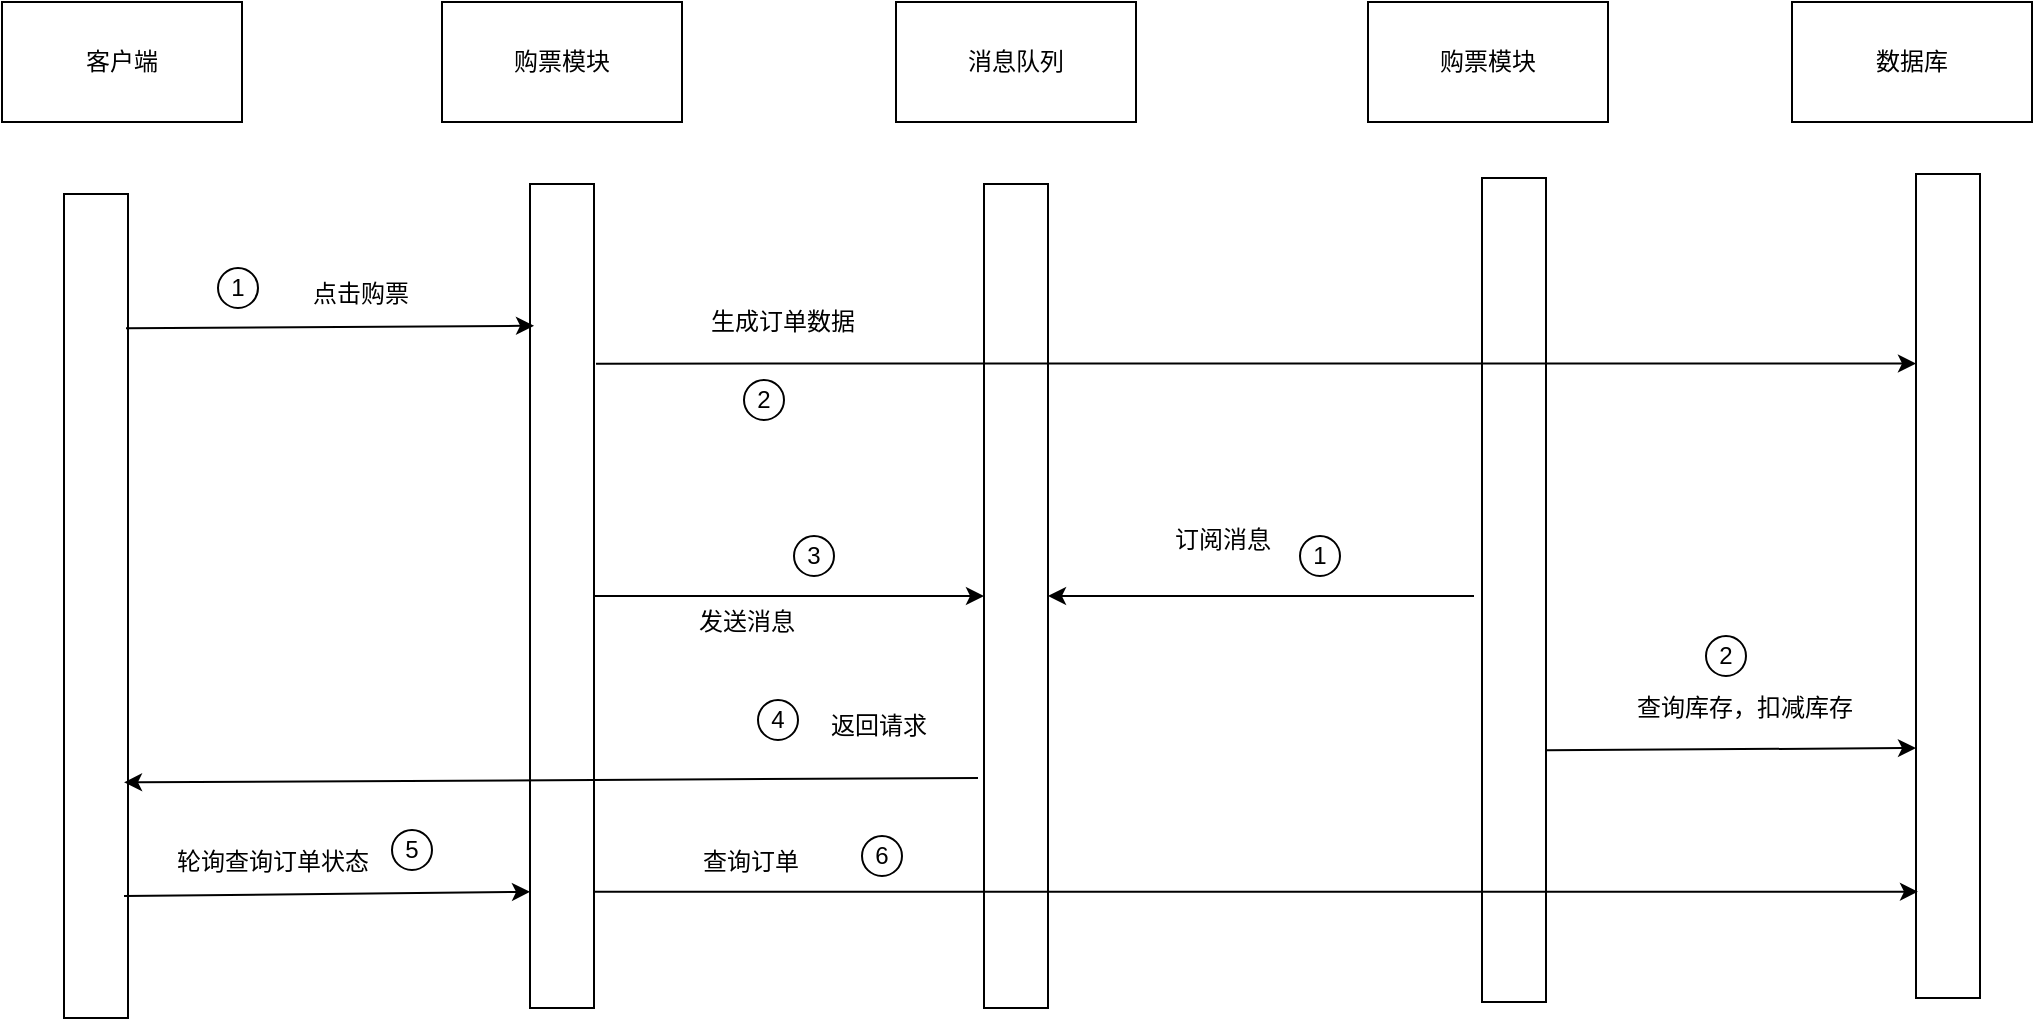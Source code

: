 <mxfile version="24.4.4" type="github">
  <diagram name="第 1 页" id="W0drtE2ihhGAUNaYnv2-">
    <mxGraphModel dx="1434" dy="780" grid="0" gridSize="10" guides="1" tooltips="1" connect="1" arrows="1" fold="1" page="1" pageScale="1" pageWidth="3300" pageHeight="4681" math="0" shadow="0">
      <root>
        <mxCell id="0" />
        <mxCell id="1" parent="0" />
        <mxCell id="4cc2B-LWFiASYZnlWl1w-7" value="" style="endArrow=classic;html=1;rounded=0;entryX=1;entryY=0.5;entryDx=0;entryDy=0;" edge="1" parent="1">
          <mxGeometry width="50" height="50" relative="1" as="geometry">
            <mxPoint x="616" y="437" as="sourcePoint" />
            <mxPoint x="616" y="437" as="targetPoint" />
          </mxGeometry>
        </mxCell>
        <mxCell id="4cc2B-LWFiASYZnlWl1w-13" value="客户端" style="rounded=0;whiteSpace=wrap;html=1;" vertex="1" parent="1">
          <mxGeometry x="492" y="188" width="120" height="60" as="geometry" />
        </mxCell>
        <mxCell id="4cc2B-LWFiASYZnlWl1w-14" value="购票模块" style="rounded=0;whiteSpace=wrap;html=1;" vertex="1" parent="1">
          <mxGeometry x="712" y="188" width="120" height="60" as="geometry" />
        </mxCell>
        <mxCell id="4cc2B-LWFiASYZnlWl1w-15" value="" style="rounded=0;whiteSpace=wrap;html=1;" vertex="1" parent="1">
          <mxGeometry x="523" y="284" width="32" height="412" as="geometry" />
        </mxCell>
        <mxCell id="4cc2B-LWFiASYZnlWl1w-16" value="" style="rounded=0;whiteSpace=wrap;html=1;" vertex="1" parent="1">
          <mxGeometry x="756" y="279" width="32" height="412" as="geometry" />
        </mxCell>
        <mxCell id="4cc2B-LWFiASYZnlWl1w-17" value="" style="endArrow=classic;html=1;rounded=0;exitX=0.969;exitY=0.163;exitDx=0;exitDy=0;exitPerimeter=0;entryX=0.063;entryY=0.172;entryDx=0;entryDy=0;entryPerimeter=0;" edge="1" parent="1" source="4cc2B-LWFiASYZnlWl1w-15" target="4cc2B-LWFiASYZnlWl1w-16">
          <mxGeometry width="50" height="50" relative="1" as="geometry">
            <mxPoint x="902.008" y="180.2" as="sourcePoint" />
            <mxPoint x="952.008" y="230.2" as="targetPoint" />
          </mxGeometry>
        </mxCell>
        <mxCell id="4cc2B-LWFiASYZnlWl1w-19" value="点击购票" style="text;html=1;align=center;verticalAlign=middle;resizable=0;points=[];autosize=1;strokeColor=none;fillColor=none;" vertex="1" parent="1">
          <mxGeometry x="638" y="321" width="66" height="26" as="geometry" />
        </mxCell>
        <mxCell id="4cc2B-LWFiASYZnlWl1w-20" value="消息队列" style="rounded=0;whiteSpace=wrap;html=1;" vertex="1" parent="1">
          <mxGeometry x="939" y="188" width="120" height="60" as="geometry" />
        </mxCell>
        <mxCell id="4cc2B-LWFiASYZnlWl1w-21" value="" style="rounded=0;whiteSpace=wrap;html=1;" vertex="1" parent="1">
          <mxGeometry x="983" y="279" width="32" height="412" as="geometry" />
        </mxCell>
        <mxCell id="4cc2B-LWFiASYZnlWl1w-25" value="生成订单数据" style="text;html=1;align=center;verticalAlign=middle;resizable=0;points=[];autosize=1;strokeColor=none;fillColor=none;" vertex="1" parent="1">
          <mxGeometry x="837" y="335" width="90" height="26" as="geometry" />
        </mxCell>
        <mxCell id="4cc2B-LWFiASYZnlWl1w-26" value="" style="endArrow=classic;html=1;rounded=0;entryX=0;entryY=0.5;entryDx=0;entryDy=0;" edge="1" parent="1" source="4cc2B-LWFiASYZnlWl1w-16" target="4cc2B-LWFiASYZnlWl1w-21">
          <mxGeometry width="50" height="50" relative="1" as="geometry">
            <mxPoint x="1099" y="538" as="sourcePoint" />
            <mxPoint x="1149" y="488" as="targetPoint" />
          </mxGeometry>
        </mxCell>
        <mxCell id="4cc2B-LWFiASYZnlWl1w-27" value="发送消息" style="text;html=1;align=center;verticalAlign=middle;resizable=0;points=[];autosize=1;strokeColor=none;fillColor=none;" vertex="1" parent="1">
          <mxGeometry x="831" y="485" width="66" height="26" as="geometry" />
        </mxCell>
        <mxCell id="4cc2B-LWFiASYZnlWl1w-29" value="购票模块" style="rounded=0;whiteSpace=wrap;html=1;" vertex="1" parent="1">
          <mxGeometry x="1175" y="188" width="120" height="60" as="geometry" />
        </mxCell>
        <mxCell id="4cc2B-LWFiASYZnlWl1w-30" value="" style="rounded=0;whiteSpace=wrap;html=1;" vertex="1" parent="1">
          <mxGeometry x="1232" y="276" width="32" height="412" as="geometry" />
        </mxCell>
        <mxCell id="4cc2B-LWFiASYZnlWl1w-31" value="" style="endArrow=classic;html=1;rounded=0;entryX=1;entryY=0.5;entryDx=0;entryDy=0;" edge="1" parent="1">
          <mxGeometry width="50" height="50" relative="1" as="geometry">
            <mxPoint x="1228.0" y="485" as="sourcePoint" />
            <mxPoint x="1015.0" y="485" as="targetPoint" />
          </mxGeometry>
        </mxCell>
        <mxCell id="4cc2B-LWFiASYZnlWl1w-32" value="订阅消息" style="text;html=1;align=center;verticalAlign=middle;resizable=0;points=[];autosize=1;strokeColor=none;fillColor=none;" vertex="1" parent="1">
          <mxGeometry x="1069" y="444" width="66" height="26" as="geometry" />
        </mxCell>
        <mxCell id="4cc2B-LWFiASYZnlWl1w-34" value="查询库存，扣减库存" style="text;html=1;align=center;verticalAlign=middle;resizable=0;points=[];autosize=1;strokeColor=none;fillColor=none;" vertex="1" parent="1">
          <mxGeometry x="1300" y="528" width="126" height="26" as="geometry" />
        </mxCell>
        <mxCell id="4cc2B-LWFiASYZnlWl1w-35" value="数据库" style="rounded=0;whiteSpace=wrap;html=1;" vertex="1" parent="1">
          <mxGeometry x="1387" y="188" width="120" height="60" as="geometry" />
        </mxCell>
        <mxCell id="4cc2B-LWFiASYZnlWl1w-36" value="" style="rounded=0;whiteSpace=wrap;html=1;" vertex="1" parent="1">
          <mxGeometry x="1449" y="274" width="32" height="412" as="geometry" />
        </mxCell>
        <mxCell id="4cc2B-LWFiASYZnlWl1w-37" value="" style="endArrow=classic;html=1;rounded=0;exitX=1;exitY=0.413;exitDx=0;exitDy=0;exitPerimeter=0;entryX=0;entryY=0.415;entryDx=0;entryDy=0;entryPerimeter=0;" edge="1" parent="1">
          <mxGeometry width="50" height="50" relative="1" as="geometry">
            <mxPoint x="1264" y="562.176" as="sourcePoint" />
            <mxPoint x="1449" y="561" as="targetPoint" />
          </mxGeometry>
        </mxCell>
        <mxCell id="4cc2B-LWFiASYZnlWl1w-41" value="1" style="ellipse;whiteSpace=wrap;html=1;aspect=fixed;" vertex="1" parent="1">
          <mxGeometry x="600" y="321" width="20" height="20" as="geometry" />
        </mxCell>
        <mxCell id="4cc2B-LWFiASYZnlWl1w-43" value="2" style="ellipse;whiteSpace=wrap;html=1;aspect=fixed;" vertex="1" parent="1">
          <mxGeometry x="863" y="377" width="20" height="20" as="geometry" />
        </mxCell>
        <mxCell id="4cc2B-LWFiASYZnlWl1w-44" value="" style="endArrow=classic;html=1;rounded=0;exitX=1.031;exitY=0.218;exitDx=0;exitDy=0;exitPerimeter=0;entryX=0;entryY=0.23;entryDx=0;entryDy=0;entryPerimeter=0;" edge="1" parent="1" source="4cc2B-LWFiASYZnlWl1w-16" target="4cc2B-LWFiASYZnlWl1w-36">
          <mxGeometry width="50" height="50" relative="1" as="geometry">
            <mxPoint x="968" y="476" as="sourcePoint" />
            <mxPoint x="1018" y="426" as="targetPoint" />
          </mxGeometry>
        </mxCell>
        <mxCell id="4cc2B-LWFiASYZnlWl1w-45" value="3" style="ellipse;whiteSpace=wrap;html=1;aspect=fixed;" vertex="1" parent="1">
          <mxGeometry x="888" y="455" width="20" height="20" as="geometry" />
        </mxCell>
        <mxCell id="4cc2B-LWFiASYZnlWl1w-46" value="1" style="ellipse;whiteSpace=wrap;html=1;aspect=fixed;" vertex="1" parent="1">
          <mxGeometry x="1141" y="455" width="20" height="20" as="geometry" />
        </mxCell>
        <mxCell id="4cc2B-LWFiASYZnlWl1w-47" value="2" style="ellipse;whiteSpace=wrap;html=1;aspect=fixed;" vertex="1" parent="1">
          <mxGeometry x="1344" y="505" width="20" height="20" as="geometry" />
        </mxCell>
        <mxCell id="4cc2B-LWFiASYZnlWl1w-48" value="4" style="ellipse;whiteSpace=wrap;html=1;aspect=fixed;" vertex="1" parent="1">
          <mxGeometry x="870" y="537" width="20" height="20" as="geometry" />
        </mxCell>
        <mxCell id="4cc2B-LWFiASYZnlWl1w-49" value="返回请求" style="text;html=1;align=center;verticalAlign=middle;resizable=0;points=[];autosize=1;strokeColor=none;fillColor=none;" vertex="1" parent="1">
          <mxGeometry x="897" y="537" width="66" height="26" as="geometry" />
        </mxCell>
        <mxCell id="4cc2B-LWFiASYZnlWl1w-50" value="" style="endArrow=classic;html=1;rounded=0;exitX=0.938;exitY=0.852;exitDx=0;exitDy=0;exitPerimeter=0;entryX=0;entryY=0.859;entryDx=0;entryDy=0;entryPerimeter=0;" edge="1" parent="1" source="4cc2B-LWFiASYZnlWl1w-15" target="4cc2B-LWFiASYZnlWl1w-16">
          <mxGeometry width="50" height="50" relative="1" as="geometry">
            <mxPoint x="968" y="476" as="sourcePoint" />
            <mxPoint x="1018" y="426" as="targetPoint" />
          </mxGeometry>
        </mxCell>
        <mxCell id="4cc2B-LWFiASYZnlWl1w-51" value="轮询查询订单状态" style="text;html=1;align=center;verticalAlign=middle;resizable=0;points=[];autosize=1;strokeColor=none;fillColor=none;" vertex="1" parent="1">
          <mxGeometry x="570" y="605" width="114" height="26" as="geometry" />
        </mxCell>
        <mxCell id="4cc2B-LWFiASYZnlWl1w-52" value="" style="endArrow=classic;html=1;rounded=0;exitX=1;exitY=0.859;exitDx=0;exitDy=0;exitPerimeter=0;entryX=0.031;entryY=0.871;entryDx=0;entryDy=0;entryPerimeter=0;" edge="1" parent="1" source="4cc2B-LWFiASYZnlWl1w-16" target="4cc2B-LWFiASYZnlWl1w-36">
          <mxGeometry width="50" height="50" relative="1" as="geometry">
            <mxPoint x="968" y="476" as="sourcePoint" />
            <mxPoint x="1018" y="426" as="targetPoint" />
          </mxGeometry>
        </mxCell>
        <mxCell id="4cc2B-LWFiASYZnlWl1w-53" value="查询订单" style="text;html=1;align=center;verticalAlign=middle;resizable=0;points=[];autosize=1;strokeColor=none;fillColor=none;" vertex="1" parent="1">
          <mxGeometry x="833" y="605" width="66" height="26" as="geometry" />
        </mxCell>
        <mxCell id="4cc2B-LWFiASYZnlWl1w-54" value="5" style="ellipse;whiteSpace=wrap;html=1;aspect=fixed;" vertex="1" parent="1">
          <mxGeometry x="687" y="602" width="20" height="20" as="geometry" />
        </mxCell>
        <mxCell id="4cc2B-LWFiASYZnlWl1w-55" value="6" style="ellipse;whiteSpace=wrap;html=1;aspect=fixed;" vertex="1" parent="1">
          <mxGeometry x="922" y="605" width="20" height="20" as="geometry" />
        </mxCell>
        <mxCell id="4cc2B-LWFiASYZnlWl1w-57" value="" style="endArrow=classic;html=1;rounded=0;entryX=0.938;entryY=0.714;entryDx=0;entryDy=0;entryPerimeter=0;" edge="1" parent="1" target="4cc2B-LWFiASYZnlWl1w-15">
          <mxGeometry width="50" height="50" relative="1" as="geometry">
            <mxPoint x="980" y="576" as="sourcePoint" />
            <mxPoint x="1018" y="526" as="targetPoint" />
          </mxGeometry>
        </mxCell>
      </root>
    </mxGraphModel>
  </diagram>
</mxfile>

